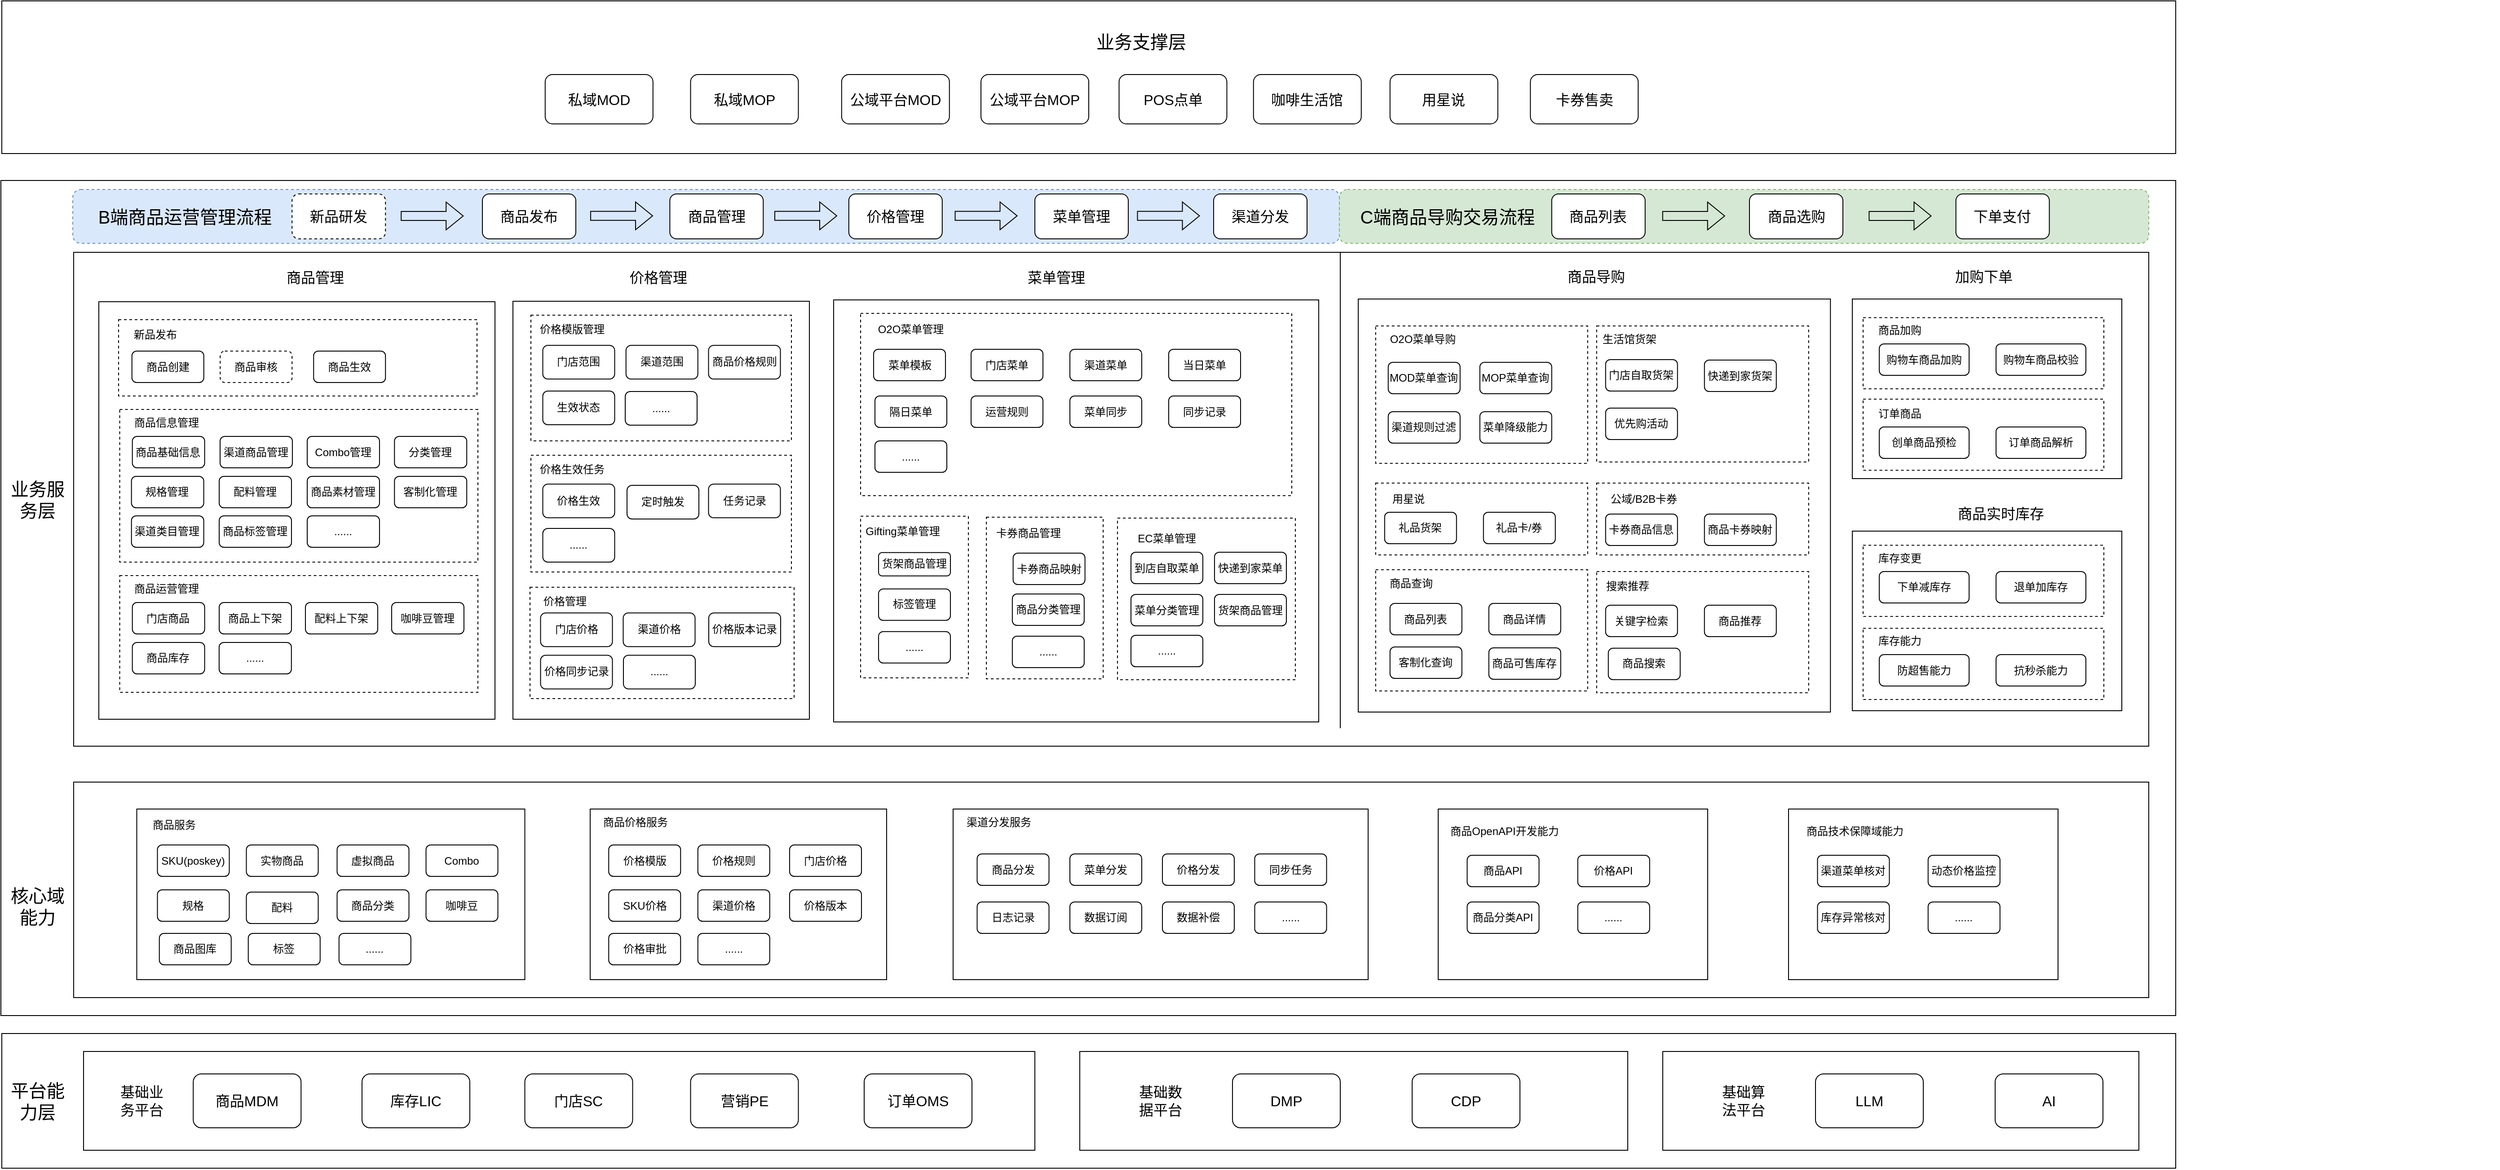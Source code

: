 <mxfile version="24.8.4">
  <diagram name="第 1 页" id="JwEo4ZOWfjB8EyRa8ezt">
    <mxGraphModel dx="1434" dy="1882" grid="1" gridSize="10" guides="1" tooltips="1" connect="1" arrows="1" fold="1" page="1" pageScale="1" pageWidth="827" pageHeight="1169" math="0" shadow="0">
      <root>
        <mxCell id="0" />
        <mxCell id="1" parent="0" />
        <mxCell id="l0JusLFjUwzGI8Q3Fxrc-1" value="" style="rounded=0;whiteSpace=wrap;html=1;direction=west;" parent="1" vertex="1">
          <mxGeometry x="31" y="-20" width="2420" height="170" as="geometry" />
        </mxCell>
        <mxCell id="l0JusLFjUwzGI8Q3Fxrc-2" value="私域MOD" style="rounded=1;whiteSpace=wrap;html=1;fontSize=16;" parent="1" vertex="1">
          <mxGeometry x="635.9" y="62" width="120" height="55" as="geometry" />
        </mxCell>
        <mxCell id="l0JusLFjUwzGI8Q3Fxrc-3" value="私域MOP" style="rounded=1;whiteSpace=wrap;html=1;fontSize=16;" parent="1" vertex="1">
          <mxGeometry x="797.75" y="62" width="120" height="55" as="geometry" />
        </mxCell>
        <mxCell id="l0JusLFjUwzGI8Q3Fxrc-4" value="公域平台MOD" style="rounded=1;whiteSpace=wrap;html=1;fontSize=16;" parent="1" vertex="1">
          <mxGeometry x="965.9" y="62" width="120" height="55" as="geometry" />
        </mxCell>
        <mxCell id="l0JusLFjUwzGI8Q3Fxrc-5" value="公域平台MOP" style="rounded=1;whiteSpace=wrap;html=1;fontSize=16;" parent="1" vertex="1">
          <mxGeometry x="1121" y="62" width="120" height="55" as="geometry" />
        </mxCell>
        <mxCell id="l0JusLFjUwzGI8Q3Fxrc-6" value="POS点单" style="rounded=1;whiteSpace=wrap;html=1;fontSize=16;" parent="1" vertex="1">
          <mxGeometry x="1274.75" y="62" width="120" height="55" as="geometry" />
        </mxCell>
        <mxCell id="l0JusLFjUwzGI8Q3Fxrc-7" value="咖啡生活馆" style="rounded=1;whiteSpace=wrap;html=1;fontSize=16;" parent="1" vertex="1">
          <mxGeometry x="1424.38" y="62" width="120" height="55" as="geometry" />
        </mxCell>
        <mxCell id="l0JusLFjUwzGI8Q3Fxrc-8" value="卡券售卖" style="rounded=1;whiteSpace=wrap;html=1;fontSize=16;" parent="1" vertex="1">
          <mxGeometry x="1732.63" y="62" width="120" height="55" as="geometry" />
        </mxCell>
        <mxCell id="l0JusLFjUwzGI8Q3Fxrc-9" value="用星说" style="rounded=1;whiteSpace=wrap;html=1;fontSize=16;" parent="1" vertex="1">
          <mxGeometry x="1576.38" y="62" width="120" height="55" as="geometry" />
        </mxCell>
        <mxCell id="l0JusLFjUwzGI8Q3Fxrc-10" value="业务支撑层" style="text;html=1;align=center;verticalAlign=middle;whiteSpace=wrap;rounded=0;fontSize=20;" parent="1" vertex="1">
          <mxGeometry x="1241" y="10" width="117.25" height="30" as="geometry" />
        </mxCell>
        <mxCell id="l0JusLFjUwzGI8Q3Fxrc-12" value="" style="rounded=0;whiteSpace=wrap;html=1;" parent="1" vertex="1">
          <mxGeometry x="30" y="180" width="2421" height="930" as="geometry" />
        </mxCell>
        <mxCell id="l0JusLFjUwzGI8Q3Fxrc-15" value="业务服务层" style="text;html=1;align=center;verticalAlign=middle;whiteSpace=wrap;rounded=0;fontSize=20;" parent="1" vertex="1">
          <mxGeometry x="31" y="519.5" width="80" height="30" as="geometry" />
        </mxCell>
        <mxCell id="l0JusLFjUwzGI8Q3Fxrc-16" value="" style="rounded=0;whiteSpace=wrap;html=1;" parent="1" vertex="1">
          <mxGeometry x="111" y="260" width="2310" height="550" as="geometry" />
        </mxCell>
        <mxCell id="l0JusLFjUwzGI8Q3Fxrc-17" value="" style="rounded=0;whiteSpace=wrap;html=1;" parent="1" vertex="1">
          <mxGeometry x="111" y="850" width="2310" height="240" as="geometry" />
        </mxCell>
        <mxCell id="l0JusLFjUwzGI8Q3Fxrc-18" value="核心域能力" style="text;html=1;align=center;verticalAlign=middle;whiteSpace=wrap;rounded=0;fontSize=20;" parent="1" vertex="1">
          <mxGeometry x="36" y="972.5" width="70" height="30" as="geometry" />
        </mxCell>
        <mxCell id="l0JusLFjUwzGI8Q3Fxrc-23" value="" style="rounded=0;whiteSpace=wrap;html=1;" parent="1" vertex="1">
          <mxGeometry x="181.25" y="880" width="432" height="190" as="geometry" />
        </mxCell>
        <mxCell id="l0JusLFjUwzGI8Q3Fxrc-24" value="商品服务" style="text;html=1;align=center;verticalAlign=middle;whiteSpace=wrap;rounded=0;" parent="1" vertex="1">
          <mxGeometry x="192.88" y="883" width="60" height="30" as="geometry" />
        </mxCell>
        <mxCell id="lA0qyLo4BKjcHxZ-h1YO-49" value="SKU(poskey)" style="rounded=1;whiteSpace=wrap;html=1;" parent="1" vertex="1">
          <mxGeometry x="204.25" y="920" width="80" height="35" as="geometry" />
        </mxCell>
        <mxCell id="lA0qyLo4BKjcHxZ-h1YO-50" value="商品分类" style="rounded=1;whiteSpace=wrap;html=1;" parent="1" vertex="1">
          <mxGeometry x="404.25" y="970" width="80" height="35" as="geometry" />
        </mxCell>
        <mxCell id="lA0qyLo4BKjcHxZ-h1YO-51" value="实物商品" style="rounded=1;whiteSpace=wrap;html=1;" parent="1" vertex="1">
          <mxGeometry x="303.25" y="920" width="80" height="35" as="geometry" />
        </mxCell>
        <mxCell id="lA0qyLo4BKjcHxZ-h1YO-52" value="配料" style="rounded=1;whiteSpace=wrap;html=1;" parent="1" vertex="1">
          <mxGeometry x="303.25" y="972.5" width="80" height="35" as="geometry" />
        </mxCell>
        <mxCell id="lA0qyLo4BKjcHxZ-h1YO-61" value="咖啡豆" style="rounded=1;whiteSpace=wrap;html=1;" parent="1" vertex="1">
          <mxGeometry x="503.25" y="970" width="80" height="35" as="geometry" />
        </mxCell>
        <mxCell id="lA0qyLo4BKjcHxZ-h1YO-63" value="虚拟商品" style="rounded=1;whiteSpace=wrap;html=1;" parent="1" vertex="1">
          <mxGeometry x="404.25" y="920" width="80" height="35" as="geometry" />
        </mxCell>
        <mxCell id="lA0qyLo4BKjcHxZ-h1YO-64" value="Combo" style="rounded=1;whiteSpace=wrap;html=1;" parent="1" vertex="1">
          <mxGeometry x="503.25" y="920" width="80" height="35" as="geometry" />
        </mxCell>
        <mxCell id="l0JusLFjUwzGI8Q3Fxrc-28" value="" style="rounded=0;whiteSpace=wrap;html=1;" parent="1" vertex="1">
          <mxGeometry x="685.99" y="880" width="330" height="190" as="geometry" />
        </mxCell>
        <mxCell id="l0JusLFjUwzGI8Q3Fxrc-29" value="商品价格服务" style="text;html=1;align=center;verticalAlign=middle;whiteSpace=wrap;rounded=0;" parent="1" vertex="1">
          <mxGeometry x="698" y="880" width="76.66" height="30" as="geometry" />
        </mxCell>
        <mxCell id="l0JusLFjUwzGI8Q3Fxrc-30" value="规格" style="rounded=1;whiteSpace=wrap;html=1;" parent="1" vertex="1">
          <mxGeometry x="204.25" y="970" width="80" height="35" as="geometry" />
        </mxCell>
        <mxCell id="l0JusLFjUwzGI8Q3Fxrc-33" value="价格模版" style="rounded=1;whiteSpace=wrap;html=1;" parent="1" vertex="1">
          <mxGeometry x="706.63" y="920" width="80" height="35" as="geometry" />
        </mxCell>
        <mxCell id="l0JusLFjUwzGI8Q3Fxrc-34" value="价格规则" style="rounded=1;whiteSpace=wrap;html=1;" parent="1" vertex="1">
          <mxGeometry x="805.87" y="920" width="80" height="35" as="geometry" />
        </mxCell>
        <mxCell id="l0JusLFjUwzGI8Q3Fxrc-35" value="门店价格" style="rounded=1;whiteSpace=wrap;html=1;" parent="1" vertex="1">
          <mxGeometry x="907.99" y="920" width="80" height="35" as="geometry" />
        </mxCell>
        <mxCell id="l0JusLFjUwzGI8Q3Fxrc-67" style="rounded=0;orthogonalLoop=1;jettySize=auto;html=1;startArrow=none;startFill=0;endArrow=none;endFill=0;entryX=0.49;entryY=1;entryDx=0;entryDy=0;exitX=0.49;exitY=0;exitDx=0;exitDy=0;exitPerimeter=0;entryPerimeter=0;" parent="1" edge="1">
          <mxGeometry relative="1" as="geometry">
            <mxPoint x="1521.0" y="260" as="sourcePoint" />
            <mxPoint x="1521.0" y="790" as="targetPoint" />
          </mxGeometry>
        </mxCell>
        <mxCell id="l0JusLFjUwzGI8Q3Fxrc-99" value="商品导购" style="text;html=1;align=center;verticalAlign=middle;whiteSpace=wrap;rounded=0;fontSize=16;" parent="1" vertex="1">
          <mxGeometry x="1750.5" y="272" width="110" height="30" as="geometry" />
        </mxCell>
        <mxCell id="l0JusLFjUwzGI8Q3Fxrc-126" value="" style="rounded=0;whiteSpace=wrap;html=1;" parent="1" vertex="1">
          <mxGeometry x="1090" y="880" width="462" height="190" as="geometry" />
        </mxCell>
        <mxCell id="l0JusLFjUwzGI8Q3Fxrc-127" value="渠道分发服务" style="text;html=1;align=center;verticalAlign=middle;whiteSpace=wrap;rounded=0;" parent="1" vertex="1">
          <mxGeometry x="1099.5" y="880" width="81.5" height="30" as="geometry" />
        </mxCell>
        <mxCell id="l0JusLFjUwzGI8Q3Fxrc-128" value="同步任务" style="rounded=1;whiteSpace=wrap;html=1;" parent="1" vertex="1">
          <mxGeometry x="1425.75" y="930" width="80" height="35" as="geometry" />
        </mxCell>
        <mxCell id="l0JusLFjUwzGI8Q3Fxrc-129" value="日志记录" style="rounded=1;whiteSpace=wrap;html=1;" parent="1" vertex="1">
          <mxGeometry x="1116.75" y="983.5" width="80" height="35" as="geometry" />
        </mxCell>
        <mxCell id="l0JusLFjUwzGI8Q3Fxrc-130" value="数据订阅" style="rounded=1;whiteSpace=wrap;html=1;" parent="1" vertex="1">
          <mxGeometry x="1220" y="983.5" width="80" height="35" as="geometry" />
        </mxCell>
        <mxCell id="l0JusLFjUwzGI8Q3Fxrc-131" value="数据补偿" style="rounded=1;whiteSpace=wrap;html=1;" parent="1" vertex="1">
          <mxGeometry x="1323" y="983.5" width="80" height="35" as="geometry" />
        </mxCell>
        <mxCell id="l0JusLFjUwzGI8Q3Fxrc-138" value="......" style="rounded=1;whiteSpace=wrap;html=1;" parent="1" vertex="1">
          <mxGeometry x="1425.75" y="983.5" width="80" height="35" as="geometry" />
        </mxCell>
        <mxCell id="l0JusLFjUwzGI8Q3Fxrc-139" value="SKU价格" style="rounded=1;whiteSpace=wrap;html=1;" parent="1" vertex="1">
          <mxGeometry x="706.63" y="970" width="80" height="35" as="geometry" />
        </mxCell>
        <mxCell id="l0JusLFjUwzGI8Q3Fxrc-143" value="" style="rounded=0;whiteSpace=wrap;html=1;" parent="1" vertex="1">
          <mxGeometry x="31" y="1130" width="2420" height="150" as="geometry" />
        </mxCell>
        <mxCell id="pvQKCGcLA8fGIk94UltW-13" value="平台能力层" style="text;html=1;align=center;verticalAlign=middle;whiteSpace=wrap;rounded=0;fontSize=20;" parent="1" vertex="1">
          <mxGeometry x="31" y="1190" width="80" height="30" as="geometry" />
        </mxCell>
        <mxCell id="4RWsOriVvPdj0GlWGHnn-2" value="" style="rounded=0;whiteSpace=wrap;html=1;" parent="1" vertex="1">
          <mxGeometry x="122" y="1150" width="1059" height="110" as="geometry" />
        </mxCell>
        <mxCell id="4RWsOriVvPdj0GlWGHnn-3" value="&lt;span style=&quot;font-size: 16px;&quot;&gt;商品MDM&lt;/span&gt;" style="rounded=1;whiteSpace=wrap;html=1;" parent="1" vertex="1">
          <mxGeometry x="244.13" y="1175" width="120" height="60" as="geometry" />
        </mxCell>
        <mxCell id="4RWsOriVvPdj0GlWGHnn-4" value="&lt;span style=&quot;font-size: 16px;&quot;&gt;库存LIC&lt;/span&gt;" style="rounded=1;whiteSpace=wrap;html=1;" parent="1" vertex="1">
          <mxGeometry x="431.99" y="1175" width="120" height="60" as="geometry" />
        </mxCell>
        <mxCell id="4RWsOriVvPdj0GlWGHnn-5" value="&lt;span style=&quot;font-size: 16px;&quot;&gt;门店SC&lt;/span&gt;" style="rounded=1;whiteSpace=wrap;html=1;" parent="1" vertex="1">
          <mxGeometry x="613.25" y="1175" width="120" height="60" as="geometry" />
        </mxCell>
        <mxCell id="4RWsOriVvPdj0GlWGHnn-6" value="基础业务平台" style="text;html=1;align=center;verticalAlign=middle;whiteSpace=wrap;rounded=0;fontSize=16;" parent="1" vertex="1">
          <mxGeometry x="156.63" y="1190" width="60" height="30" as="geometry" />
        </mxCell>
        <mxCell id="4RWsOriVvPdj0GlWGHnn-7" value="&lt;span style=&quot;font-size: 16px;&quot;&gt;营销PE&lt;/span&gt;" style="rounded=1;whiteSpace=wrap;html=1;" parent="1" vertex="1">
          <mxGeometry x="797.75" y="1175" width="120" height="60" as="geometry" />
        </mxCell>
        <mxCell id="4RWsOriVvPdj0GlWGHnn-8" value="&lt;span style=&quot;font-size: 16px;&quot;&gt;订单OMS&lt;/span&gt;" style="rounded=1;whiteSpace=wrap;html=1;" parent="1" vertex="1">
          <mxGeometry x="991" y="1175" width="120" height="60" as="geometry" />
        </mxCell>
        <mxCell id="4RWsOriVvPdj0GlWGHnn-9" value="" style="rounded=0;whiteSpace=wrap;html=1;" parent="1" vertex="1">
          <mxGeometry x="1231" y="1150" width="610" height="110" as="geometry" />
        </mxCell>
        <mxCell id="tdg6JYN3YG7xBNc5__Ap-3" value="" style="rounded=0;whiteSpace=wrap;html=1;" parent="1" vertex="1">
          <mxGeometry x="1541" y="312" width="525.63" height="460" as="geometry" />
        </mxCell>
        <mxCell id="4RWsOriVvPdj0GlWGHnn-10" value="基础数据平台" style="text;html=1;align=center;verticalAlign=middle;whiteSpace=wrap;rounded=0;fontSize=16;" parent="1" vertex="1">
          <mxGeometry x="1291" y="1190" width="60" height="30" as="geometry" />
        </mxCell>
        <mxCell id="4RWsOriVvPdj0GlWGHnn-11" value="&lt;span style=&quot;font-size: 16px;&quot;&gt;DMP&lt;/span&gt;" style="rounded=1;whiteSpace=wrap;html=1;" parent="1" vertex="1">
          <mxGeometry x="1401" y="1175" width="120" height="60" as="geometry" />
        </mxCell>
        <mxCell id="4RWsOriVvPdj0GlWGHnn-12" value="&lt;span style=&quot;font-size: 16px;&quot;&gt;CDP&lt;/span&gt;" style="rounded=1;whiteSpace=wrap;html=1;" parent="1" vertex="1">
          <mxGeometry x="1601" y="1175" width="120" height="60" as="geometry" />
        </mxCell>
        <mxCell id="tdg6JYN3YG7xBNc5__Ap-1" value="" style="rounded=0;whiteSpace=wrap;html=1;" parent="1" vertex="1">
          <mxGeometry x="2091" y="312" width="300" height="200" as="geometry" />
        </mxCell>
        <mxCell id="l0JusLFjUwzGI8Q3Fxrc-68" value="" style="rounded=0;whiteSpace=wrap;html=1;dashed=1;" parent="1" vertex="1">
          <mxGeometry x="1560.38" y="342" width="236" height="153" as="geometry" />
        </mxCell>
        <mxCell id="l0JusLFjUwzGI8Q3Fxrc-69" value="O2O菜单导购" style="text;html=1;align=center;verticalAlign=middle;whiteSpace=wrap;rounded=0;" parent="1" vertex="1">
          <mxGeometry x="1560.38" y="342" width="106" height="30" as="geometry" />
        </mxCell>
        <mxCell id="l0JusLFjUwzGI8Q3Fxrc-70" value="MOD菜单查询" style="rounded=1;whiteSpace=wrap;html=1;" parent="1" vertex="1">
          <mxGeometry x="1574.38" y="382.5" width="80" height="35" as="geometry" />
        </mxCell>
        <mxCell id="l0JusLFjUwzGI8Q3Fxrc-71" value="MOP菜单查询" style="rounded=1;whiteSpace=wrap;html=1;" parent="1" vertex="1">
          <mxGeometry x="1676.38" y="382.5" width="80" height="35" as="geometry" />
        </mxCell>
        <mxCell id="l0JusLFjUwzGI8Q3Fxrc-78" value="渠道规则过滤" style="rounded=1;whiteSpace=wrap;html=1;" parent="1" vertex="1">
          <mxGeometry x="1574.38" y="437.5" width="80" height="35" as="geometry" />
        </mxCell>
        <mxCell id="l0JusLFjUwzGI8Q3Fxrc-79" value="菜单降级能力" style="rounded=1;whiteSpace=wrap;html=1;" parent="1" vertex="1">
          <mxGeometry x="1676.38" y="437.5" width="80" height="35" as="geometry" />
        </mxCell>
        <mxCell id="l0JusLFjUwzGI8Q3Fxrc-80" value="" style="rounded=0;whiteSpace=wrap;html=1;dashed=1;" parent="1" vertex="1">
          <mxGeometry x="1806.38" y="342" width="236" height="151.5" as="geometry" />
        </mxCell>
        <mxCell id="l0JusLFjUwzGI8Q3Fxrc-81" value="生活馆货架" style="text;html=1;align=center;verticalAlign=middle;whiteSpace=wrap;rounded=0;" parent="1" vertex="1">
          <mxGeometry x="1790.38" y="342" width="106" height="30" as="geometry" />
        </mxCell>
        <mxCell id="l0JusLFjUwzGI8Q3Fxrc-82" value="门店自取货架" style="rounded=1;whiteSpace=wrap;html=1;" parent="1" vertex="1">
          <mxGeometry x="1816.38" y="379.5" width="80" height="35" as="geometry" />
        </mxCell>
        <mxCell id="l0JusLFjUwzGI8Q3Fxrc-83" value="快递到家货架" style="rounded=1;whiteSpace=wrap;html=1;" parent="1" vertex="1">
          <mxGeometry x="1926.38" y="380" width="80" height="35" as="geometry" />
        </mxCell>
        <mxCell id="l0JusLFjUwzGI8Q3Fxrc-84" value="优先购活动" style="rounded=1;whiteSpace=wrap;html=1;" parent="1" vertex="1">
          <mxGeometry x="1816.38" y="433.5" width="80" height="35" as="geometry" />
        </mxCell>
        <mxCell id="l0JusLFjUwzGI8Q3Fxrc-85" value="" style="rounded=0;whiteSpace=wrap;html=1;dashed=1;" parent="1" vertex="1">
          <mxGeometry x="1560.38" y="613.5" width="236" height="135" as="geometry" />
        </mxCell>
        <mxCell id="l0JusLFjUwzGI8Q3Fxrc-87" value="商品列表" style="rounded=1;whiteSpace=wrap;html=1;" parent="1" vertex="1">
          <mxGeometry x="1576.38" y="651" width="80" height="35" as="geometry" />
        </mxCell>
        <mxCell id="l0JusLFjUwzGI8Q3Fxrc-88" value="商品详情" style="rounded=1;whiteSpace=wrap;html=1;" parent="1" vertex="1">
          <mxGeometry x="1686.38" y="651" width="80" height="35" as="geometry" />
        </mxCell>
        <mxCell id="l0JusLFjUwzGI8Q3Fxrc-89" value="客制化查询" style="rounded=1;whiteSpace=wrap;html=1;" parent="1" vertex="1">
          <mxGeometry x="1576.38" y="699.5" width="80" height="35" as="geometry" />
        </mxCell>
        <mxCell id="l0JusLFjUwzGI8Q3Fxrc-90" value="商品可售库存" style="rounded=1;whiteSpace=wrap;html=1;" parent="1" vertex="1">
          <mxGeometry x="1686.38" y="700.5" width="80" height="35" as="geometry" />
        </mxCell>
        <mxCell id="l0JusLFjUwzGI8Q3Fxrc-92" value="" style="rounded=0;whiteSpace=wrap;html=1;dashed=1;" parent="1" vertex="1">
          <mxGeometry x="1806.38" y="615.5" width="236" height="135" as="geometry" />
        </mxCell>
        <mxCell id="l0JusLFjUwzGI8Q3Fxrc-93" value="搜索推荐" style="text;html=1;align=center;verticalAlign=middle;whiteSpace=wrap;rounded=0;" parent="1" vertex="1">
          <mxGeometry x="1788.38" y="617.25" width="106" height="30" as="geometry" />
        </mxCell>
        <mxCell id="l0JusLFjUwzGI8Q3Fxrc-91" value="关键字检索" style="rounded=1;whiteSpace=wrap;html=1;" parent="1" vertex="1">
          <mxGeometry x="1816.38" y="653" width="80" height="35" as="geometry" />
        </mxCell>
        <mxCell id="l0JusLFjUwzGI8Q3Fxrc-94" value="商品推荐" style="rounded=1;whiteSpace=wrap;html=1;" parent="1" vertex="1">
          <mxGeometry x="1926.38" y="653" width="80" height="35" as="geometry" />
        </mxCell>
        <mxCell id="l0JusLFjUwzGI8Q3Fxrc-95" value="" style="rounded=0;whiteSpace=wrap;html=1;dashed=1;" parent="1" vertex="1">
          <mxGeometry x="1560.38" y="517" width="236" height="80" as="geometry" />
        </mxCell>
        <mxCell id="l0JusLFjUwzGI8Q3Fxrc-96" value="用星说" style="text;html=1;align=center;verticalAlign=middle;whiteSpace=wrap;rounded=0;" parent="1" vertex="1">
          <mxGeometry x="1544.38" y="519.5" width="106" height="30" as="geometry" />
        </mxCell>
        <mxCell id="l0JusLFjUwzGI8Q3Fxrc-97" value="礼品货架" style="rounded=1;whiteSpace=wrap;html=1;" parent="1" vertex="1">
          <mxGeometry x="1570.38" y="549.5" width="80" height="35" as="geometry" />
        </mxCell>
        <mxCell id="l0JusLFjUwzGI8Q3Fxrc-98" value="礼品卡/券" style="rounded=1;whiteSpace=wrap;html=1;" parent="1" vertex="1">
          <mxGeometry x="1680.38" y="549.5" width="80" height="35" as="geometry" />
        </mxCell>
        <mxCell id="zTJ-ibRRX8hSOmWthj6w-14" value="商品查询" style="text;html=1;align=center;verticalAlign=middle;whiteSpace=wrap;rounded=0;" parent="1" vertex="1">
          <mxGeometry x="1552.63" y="613.5" width="93.75" height="30" as="geometry" />
        </mxCell>
        <mxCell id="zTJ-ibRRX8hSOmWthj6w-15" value="" style="rounded=0;whiteSpace=wrap;html=1;dashed=1;" parent="1" vertex="1">
          <mxGeometry x="1806.38" y="517" width="236" height="80" as="geometry" />
        </mxCell>
        <mxCell id="zTJ-ibRRX8hSOmWthj6w-16" value="公域/B2B卡券" style="text;html=1;align=center;verticalAlign=middle;whiteSpace=wrap;rounded=0;" parent="1" vertex="1">
          <mxGeometry x="1806.38" y="519.5" width="106" height="30" as="geometry" />
        </mxCell>
        <mxCell id="zTJ-ibRRX8hSOmWthj6w-17" value="卡券商品信息" style="rounded=1;whiteSpace=wrap;html=1;" parent="1" vertex="1">
          <mxGeometry x="1816.38" y="551.5" width="80" height="35" as="geometry" />
        </mxCell>
        <mxCell id="zTJ-ibRRX8hSOmWthj6w-18" value="商品卡券映射" style="rounded=1;whiteSpace=wrap;html=1;" parent="1" vertex="1">
          <mxGeometry x="1926.38" y="551.5" width="80" height="35" as="geometry" />
        </mxCell>
        <mxCell id="tdg6JYN3YG7xBNc5__Ap-4" value="加购下单" style="text;html=1;align=center;verticalAlign=middle;whiteSpace=wrap;rounded=0;fontSize=16;" parent="1" vertex="1">
          <mxGeometry x="2169.5" y="272" width="135" height="30" as="geometry" />
        </mxCell>
        <mxCell id="tdg6JYN3YG7xBNc5__Ap-9" value="" style="rounded=0;whiteSpace=wrap;html=1;dashed=1;" parent="1" vertex="1">
          <mxGeometry x="2103" y="332.75" width="268" height="79.25" as="geometry" />
        </mxCell>
        <mxCell id="tdg6JYN3YG7xBNc5__Ap-5" value="购物车商品加购" style="rounded=1;whiteSpace=wrap;html=1;" parent="1" vertex="1">
          <mxGeometry x="2121" y="362" width="100" height="35" as="geometry" />
        </mxCell>
        <mxCell id="tdg6JYN3YG7xBNc5__Ap-6" value="购物车商品校验" style="rounded=1;whiteSpace=wrap;html=1;" parent="1" vertex="1">
          <mxGeometry x="2251" y="362" width="100" height="35" as="geometry" />
        </mxCell>
        <mxCell id="tdg6JYN3YG7xBNc5__Ap-10" value="商品加购" style="text;html=1;align=center;verticalAlign=middle;whiteSpace=wrap;rounded=0;" parent="1" vertex="1">
          <mxGeometry x="2091" y="332" width="106" height="30" as="geometry" />
        </mxCell>
        <mxCell id="tdg6JYN3YG7xBNc5__Ap-11" value="" style="rounded=0;whiteSpace=wrap;html=1;dashed=1;" parent="1" vertex="1">
          <mxGeometry x="2103" y="423.5" width="268" height="79.25" as="geometry" />
        </mxCell>
        <mxCell id="tdg6JYN3YG7xBNc5__Ap-7" value="创单商品预检" style="rounded=1;whiteSpace=wrap;html=1;" parent="1" vertex="1">
          <mxGeometry x="2121" y="454.5" width="100" height="35" as="geometry" />
        </mxCell>
        <mxCell id="tdg6JYN3YG7xBNc5__Ap-8" value="订单商品解析" style="rounded=1;whiteSpace=wrap;html=1;" parent="1" vertex="1">
          <mxGeometry x="2251" y="454.5" width="100" height="35" as="geometry" />
        </mxCell>
        <mxCell id="tdg6JYN3YG7xBNc5__Ap-12" value="订单商品" style="text;html=1;align=center;verticalAlign=middle;whiteSpace=wrap;rounded=0;" parent="1" vertex="1">
          <mxGeometry x="2106" y="424.5" width="76" height="30" as="geometry" />
        </mxCell>
        <mxCell id="tdg6JYN3YG7xBNc5__Ap-13" value="" style="rounded=0;whiteSpace=wrap;html=1;" parent="1" vertex="1">
          <mxGeometry x="2091" y="570.5" width="300" height="200" as="geometry" />
        </mxCell>
        <mxCell id="tdg6JYN3YG7xBNc5__Ap-14" value="商品实时库存" style="text;html=1;align=center;verticalAlign=middle;whiteSpace=wrap;rounded=0;fontSize=16;" parent="1" vertex="1">
          <mxGeometry x="2188.5" y="536" width="135" height="30" as="geometry" />
        </mxCell>
        <mxCell id="tdg6JYN3YG7xBNc5__Ap-18" value="" style="rounded=0;whiteSpace=wrap;html=1;dashed=1;" parent="1" vertex="1">
          <mxGeometry x="2103" y="586.25" width="268" height="79.25" as="geometry" />
        </mxCell>
        <mxCell id="tdg6JYN3YG7xBNc5__Ap-19" value="下单减库存" style="rounded=1;whiteSpace=wrap;html=1;" parent="1" vertex="1">
          <mxGeometry x="2121" y="615.5" width="100" height="35" as="geometry" />
        </mxCell>
        <mxCell id="tdg6JYN3YG7xBNc5__Ap-20" value="退单加库存" style="rounded=1;whiteSpace=wrap;html=1;" parent="1" vertex="1">
          <mxGeometry x="2251" y="615.5" width="100" height="35" as="geometry" />
        </mxCell>
        <mxCell id="tdg6JYN3YG7xBNc5__Ap-21" value="库存变更" style="text;html=1;align=center;verticalAlign=middle;whiteSpace=wrap;rounded=0;" parent="1" vertex="1">
          <mxGeometry x="2091" y="585.5" width="106" height="30" as="geometry" />
        </mxCell>
        <mxCell id="tdg6JYN3YG7xBNc5__Ap-22" value="" style="rounded=0;whiteSpace=wrap;html=1;dashed=1;" parent="1" vertex="1">
          <mxGeometry x="2103" y="678.75" width="268" height="79.25" as="geometry" />
        </mxCell>
        <mxCell id="tdg6JYN3YG7xBNc5__Ap-23" value="防超售能力" style="rounded=1;whiteSpace=wrap;html=1;" parent="1" vertex="1">
          <mxGeometry x="2121" y="708" width="100" height="35" as="geometry" />
        </mxCell>
        <mxCell id="tdg6JYN3YG7xBNc5__Ap-24" value="抗秒杀能力" style="rounded=1;whiteSpace=wrap;html=1;" parent="1" vertex="1">
          <mxGeometry x="2251" y="708" width="100" height="35" as="geometry" />
        </mxCell>
        <mxCell id="tdg6JYN3YG7xBNc5__Ap-25" value="库存能力" style="text;html=1;align=center;verticalAlign=middle;whiteSpace=wrap;rounded=0;" parent="1" vertex="1">
          <mxGeometry x="2091" y="678" width="106" height="30" as="geometry" />
        </mxCell>
        <mxCell id="tdg6JYN3YG7xBNc5__Ap-28" value="" style="rounded=0;whiteSpace=wrap;html=1;strokeColor=default;gradientColor=none;" parent="1" vertex="1">
          <mxGeometry x="139" y="315" width="441" height="465" as="geometry" />
        </mxCell>
        <mxCell id="tdg6JYN3YG7xBNc5__Ap-57" value="" style="rounded=0;whiteSpace=wrap;html=1;dashed=1;" parent="1" vertex="1">
          <mxGeometry x="161" y="335" width="399" height="85" as="geometry" />
        </mxCell>
        <mxCell id="tdg6JYN3YG7xBNc5__Ap-58" value="新品发布" style="text;html=1;align=center;verticalAlign=middle;whiteSpace=wrap;rounded=0;" parent="1" vertex="1">
          <mxGeometry x="149" y="337" width="106" height="30" as="geometry" />
        </mxCell>
        <mxCell id="tdg6JYN3YG7xBNc5__Ap-59" value="商品创建" style="rounded=1;whiteSpace=wrap;html=1;" parent="1" vertex="1">
          <mxGeometry x="175.88" y="370" width="80" height="35" as="geometry" />
        </mxCell>
        <mxCell id="tdg6JYN3YG7xBNc5__Ap-60" value="商品审核" style="rounded=1;whiteSpace=wrap;html=1;dashed=1;" parent="1" vertex="1">
          <mxGeometry x="274.12" y="370" width="80" height="35" as="geometry" />
        </mxCell>
        <mxCell id="tdg6JYN3YG7xBNc5__Ap-61" value="商品生效" style="rounded=1;whiteSpace=wrap;html=1;" parent="1" vertex="1">
          <mxGeometry x="378.12" y="370" width="80" height="35" as="geometry" />
        </mxCell>
        <mxCell id="l0JusLFjUwzGI8Q3Fxrc-132" value="" style="rounded=0;whiteSpace=wrap;html=1;" parent="1" vertex="1">
          <mxGeometry x="1630" y="880" width="300" height="190" as="geometry" />
        </mxCell>
        <mxCell id="l0JusLFjUwzGI8Q3Fxrc-133" value="商品OpenAPI开发能力" style="text;html=1;align=center;verticalAlign=middle;whiteSpace=wrap;rounded=0;" parent="1" vertex="1">
          <mxGeometry x="1640" y="890" width="127.75" height="30" as="geometry" />
        </mxCell>
        <mxCell id="l0JusLFjUwzGI8Q3Fxrc-134" value="商品API" style="rounded=1;whiteSpace=wrap;html=1;" parent="1" vertex="1">
          <mxGeometry x="1662.25" y="931.5" width="80" height="35" as="geometry" />
        </mxCell>
        <mxCell id="l0JusLFjUwzGI8Q3Fxrc-135" value="价格API" style="rounded=1;whiteSpace=wrap;html=1;" parent="1" vertex="1">
          <mxGeometry x="1785.38" y="931.5" width="80" height="35" as="geometry" />
        </mxCell>
        <mxCell id="l0JusLFjUwzGI8Q3Fxrc-136" value="商品分类API" style="rounded=1;whiteSpace=wrap;html=1;" parent="1" vertex="1">
          <mxGeometry x="1662.25" y="983.5" width="80" height="35" as="geometry" />
        </mxCell>
        <mxCell id="l0JusLFjUwzGI8Q3Fxrc-137" value="......" style="rounded=1;whiteSpace=wrap;html=1;" parent="1" vertex="1">
          <mxGeometry x="1785.38" y="983.5" width="80" height="35" as="geometry" />
        </mxCell>
        <mxCell id="TdNIJLCrhDKzRYDCFXjz-4" value="商品图库" style="rounded=1;whiteSpace=wrap;html=1;" parent="1" vertex="1">
          <mxGeometry x="206.38" y="1018.5" width="80" height="35" as="geometry" />
        </mxCell>
        <mxCell id="TdNIJLCrhDKzRYDCFXjz-5" value="标签" style="rounded=1;whiteSpace=wrap;html=1;" parent="1" vertex="1">
          <mxGeometry x="305.38" y="1018.5" width="80" height="35" as="geometry" />
        </mxCell>
        <mxCell id="TdNIJLCrhDKzRYDCFXjz-6" value="......" style="rounded=1;whiteSpace=wrap;html=1;" parent="1" vertex="1">
          <mxGeometry x="406.38" y="1018.5" width="80" height="35" as="geometry" />
        </mxCell>
        <mxCell id="TdNIJLCrhDKzRYDCFXjz-7" value="......" style="rounded=1;whiteSpace=wrap;html=1;" parent="1" vertex="1">
          <mxGeometry x="805.87" y="1018.5" width="80" height="35" as="geometry" />
        </mxCell>
        <mxCell id="TdNIJLCrhDKzRYDCFXjz-48" value="" style="rounded=0;whiteSpace=wrap;html=1;" parent="1" vertex="1">
          <mxGeometry x="1880" y="1150" width="530" height="110" as="geometry" />
        </mxCell>
        <mxCell id="TdNIJLCrhDKzRYDCFXjz-49" value="基础算法平台" style="text;html=1;align=center;verticalAlign=middle;whiteSpace=wrap;rounded=0;fontSize=16;" parent="1" vertex="1">
          <mxGeometry x="1940" y="1190" width="60" height="30" as="geometry" />
        </mxCell>
        <mxCell id="TdNIJLCrhDKzRYDCFXjz-50" value="&lt;span style=&quot;font-size: 16px;&quot;&gt;LLM&lt;/span&gt;" style="rounded=1;whiteSpace=wrap;html=1;" parent="1" vertex="1">
          <mxGeometry x="2050" y="1175" width="120" height="60" as="geometry" />
        </mxCell>
        <mxCell id="TdNIJLCrhDKzRYDCFXjz-51" value="&lt;span style=&quot;font-size: 16px;&quot;&gt;AI&lt;/span&gt;" style="rounded=1;whiteSpace=wrap;html=1;" parent="1" vertex="1">
          <mxGeometry x="2250" y="1175" width="120" height="60" as="geometry" />
        </mxCell>
        <mxCell id="TdNIJLCrhDKzRYDCFXjz-52" value="" style="rounded=0;whiteSpace=wrap;html=1;" parent="1" vertex="1">
          <mxGeometry x="2020" y="880" width="300" height="190" as="geometry" />
        </mxCell>
        <mxCell id="TdNIJLCrhDKzRYDCFXjz-53" value="商品技术保障域能力" style="text;html=1;align=center;verticalAlign=middle;whiteSpace=wrap;rounded=0;" parent="1" vertex="1">
          <mxGeometry x="2030.0" y="890" width="127.75" height="30" as="geometry" />
        </mxCell>
        <mxCell id="TdNIJLCrhDKzRYDCFXjz-54" value="渠道菜单核对" style="rounded=1;whiteSpace=wrap;html=1;" parent="1" vertex="1">
          <mxGeometry x="2052.25" y="931.5" width="80" height="35" as="geometry" />
        </mxCell>
        <mxCell id="TdNIJLCrhDKzRYDCFXjz-55" value="动态价格监控" style="rounded=1;whiteSpace=wrap;html=1;" parent="1" vertex="1">
          <mxGeometry x="2175.38" y="931.5" width="80" height="35" as="geometry" />
        </mxCell>
        <mxCell id="TdNIJLCrhDKzRYDCFXjz-56" value="库存异常核对" style="rounded=1;whiteSpace=wrap;html=1;" parent="1" vertex="1">
          <mxGeometry x="2052.25" y="983.5" width="80" height="35" as="geometry" />
        </mxCell>
        <mxCell id="TdNIJLCrhDKzRYDCFXjz-57" value="......" style="rounded=1;whiteSpace=wrap;html=1;" parent="1" vertex="1">
          <mxGeometry x="2175.38" y="983.5" width="80" height="35" as="geometry" />
        </mxCell>
        <mxCell id="TdNIJLCrhDKzRYDCFXjz-58" value="商品搜索" style="rounded=1;whiteSpace=wrap;html=1;" parent="1" vertex="1">
          <mxGeometry x="1819.38" y="700.88" width="80" height="35" as="geometry" />
        </mxCell>
        <mxCell id="TdNIJLCrhDKzRYDCFXjz-59" value="" style="rounded=1;whiteSpace=wrap;html=1;dashed=1;fillColor=#dae8fc;strokeColor=#6c8ebf;" parent="1" vertex="1">
          <mxGeometry x="110" y="190" width="1410" height="60" as="geometry" />
        </mxCell>
        <mxCell id="TdNIJLCrhDKzRYDCFXjz-60" value="" style="shape=flexArrow;endArrow=classic;html=1;rounded=0;" parent="1" edge="1">
          <mxGeometry width="50" height="50" relative="1" as="geometry">
            <mxPoint x="475.11" y="219.5" as="sourcePoint" />
            <mxPoint x="545.11" y="219.5" as="targetPoint" />
          </mxGeometry>
        </mxCell>
        <mxCell id="TdNIJLCrhDKzRYDCFXjz-61" value="&lt;span style=&quot;font-size: 16px;&quot;&gt;新品研发&lt;/span&gt;" style="rounded=1;whiteSpace=wrap;html=1;dashed=1;" parent="1" vertex="1">
          <mxGeometry x="354.12" y="195" width="104" height="50" as="geometry" />
        </mxCell>
        <mxCell id="TdNIJLCrhDKzRYDCFXjz-62" value="&lt;span style=&quot;font-size: 16px;&quot;&gt;商品发布&lt;/span&gt;" style="rounded=1;whiteSpace=wrap;html=1;" parent="1" vertex="1">
          <mxGeometry x="566" y="195" width="104" height="50" as="geometry" />
        </mxCell>
        <mxCell id="TdNIJLCrhDKzRYDCFXjz-63" value="" style="shape=flexArrow;endArrow=classic;html=1;rounded=0;" parent="1" edge="1">
          <mxGeometry width="50" height="50" relative="1" as="geometry">
            <mxPoint x="685.99" y="219.38" as="sourcePoint" />
            <mxPoint x="755.99" y="219.38" as="targetPoint" />
          </mxGeometry>
        </mxCell>
        <mxCell id="TdNIJLCrhDKzRYDCFXjz-64" value="&lt;span style=&quot;font-size: 16px;&quot;&gt;商品管理&lt;/span&gt;" style="rounded=1;whiteSpace=wrap;html=1;" parent="1" vertex="1">
          <mxGeometry x="774.66" y="195" width="104" height="50" as="geometry" />
        </mxCell>
        <mxCell id="TdNIJLCrhDKzRYDCFXjz-65" value="" style="shape=flexArrow;endArrow=classic;html=1;rounded=0;" parent="1" edge="1">
          <mxGeometry width="50" height="50" relative="1" as="geometry">
            <mxPoint x="890.99" y="219.38" as="sourcePoint" />
            <mxPoint x="960.99" y="219.38" as="targetPoint" />
          </mxGeometry>
        </mxCell>
        <mxCell id="TdNIJLCrhDKzRYDCFXjz-66" value="&lt;span style=&quot;font-size: 16px;&quot;&gt;价格管理&lt;/span&gt;" style="rounded=1;whiteSpace=wrap;html=1;" parent="1" vertex="1">
          <mxGeometry x="973.9" y="195" width="104" height="50" as="geometry" />
        </mxCell>
        <mxCell id="TdNIJLCrhDKzRYDCFXjz-67" value="" style="shape=flexArrow;endArrow=classic;html=1;rounded=0;" parent="1" edge="1">
          <mxGeometry width="50" height="50" relative="1" as="geometry">
            <mxPoint x="1091.75" y="219.38" as="sourcePoint" />
            <mxPoint x="1161.75" y="219.38" as="targetPoint" />
          </mxGeometry>
        </mxCell>
        <mxCell id="TdNIJLCrhDKzRYDCFXjz-68" value="&lt;span style=&quot;font-size: 16px;&quot;&gt;菜单管理&lt;/span&gt;" style="rounded=1;whiteSpace=wrap;html=1;" parent="1" vertex="1">
          <mxGeometry x="1181" y="195" width="104" height="50" as="geometry" />
        </mxCell>
        <mxCell id="TdNIJLCrhDKzRYDCFXjz-69" value="B端商品运营管理流程" style="text;html=1;align=center;verticalAlign=middle;whiteSpace=wrap;rounded=0;fontSize=20;" parent="1" vertex="1">
          <mxGeometry x="130" y="205" width="210" height="30" as="geometry" />
        </mxCell>
        <mxCell id="TdNIJLCrhDKzRYDCFXjz-70" value="" style="rounded=1;whiteSpace=wrap;html=1;dashed=1;fillColor=#d5e8d4;strokeColor=#82b366;" parent="1" vertex="1">
          <mxGeometry x="1520" y="190" width="901" height="60" as="geometry" />
        </mxCell>
        <mxCell id="TdNIJLCrhDKzRYDCFXjz-71" value="&lt;span style=&quot;font-size: 16px;&quot;&gt;商品列表&lt;/span&gt;" style="rounded=1;whiteSpace=wrap;html=1;" parent="1" vertex="1">
          <mxGeometry x="1756.38" y="195" width="104" height="50" as="geometry" />
        </mxCell>
        <mxCell id="TdNIJLCrhDKzRYDCFXjz-72" value="" style="shape=flexArrow;endArrow=classic;html=1;rounded=0;" parent="1" edge="1">
          <mxGeometry width="50" height="50" relative="1" as="geometry">
            <mxPoint x="1879.38" y="219.5" as="sourcePoint" />
            <mxPoint x="1949.38" y="219.5" as="targetPoint" />
          </mxGeometry>
        </mxCell>
        <mxCell id="TdNIJLCrhDKzRYDCFXjz-73" value="&lt;span style=&quot;font-size: 16px;&quot;&gt;商品选购&lt;/span&gt;" style="rounded=1;whiteSpace=wrap;html=1;" parent="1" vertex="1">
          <mxGeometry x="1976.51" y="195" width="104" height="50" as="geometry" />
        </mxCell>
        <mxCell id="TdNIJLCrhDKzRYDCFXjz-74" value="" style="shape=flexArrow;endArrow=classic;html=1;rounded=0;" parent="1" edge="1">
          <mxGeometry width="50" height="50" relative="1" as="geometry">
            <mxPoint x="2109.2" y="219.5" as="sourcePoint" />
            <mxPoint x="2179.2" y="219.5" as="targetPoint" />
          </mxGeometry>
        </mxCell>
        <mxCell id="TdNIJLCrhDKzRYDCFXjz-75" value="&lt;span style=&quot;font-size: 16px;&quot;&gt;下单支付&lt;/span&gt;" style="rounded=1;whiteSpace=wrap;html=1;" parent="1" vertex="1">
          <mxGeometry x="2206.33" y="195" width="104" height="50" as="geometry" />
        </mxCell>
        <mxCell id="TdNIJLCrhDKzRYDCFXjz-76" value="C端商品导购交易流程" style="text;html=1;align=center;verticalAlign=middle;whiteSpace=wrap;rounded=0;fontSize=20;" parent="1" vertex="1">
          <mxGeometry x="1540" y="205" width="201.38" height="30" as="geometry" />
        </mxCell>
        <mxCell id="5u5mV6tgZrQ-dWBbNpjG-5" value="" style="group" parent="1" vertex="1" connectable="0">
          <mxGeometry x="947" y="313" width="1844" height="470" as="geometry" />
        </mxCell>
        <mxCell id="tdg6JYN3YG7xBNc5__Ap-26" value="" style="rounded=0;whiteSpace=wrap;html=1;" parent="5u5mV6tgZrQ-dWBbNpjG-5" vertex="1">
          <mxGeometry x="10" width="540" height="470" as="geometry" />
        </mxCell>
        <mxCell id="tdg6JYN3YG7xBNc5__Ap-31" value="" style="group" parent="5u5mV6tgZrQ-dWBbNpjG-5" vertex="1" connectable="0">
          <mxGeometry x="40" y="240.88" width="1824" height="180" as="geometry" />
        </mxCell>
        <mxCell id="zTJ-ibRRX8hSOmWthj6w-3" value="" style="rounded=0;whiteSpace=wrap;html=1;dashed=1;" parent="tdg6JYN3YG7xBNc5__Ap-31" vertex="1">
          <mxGeometry width="120" height="180" as="geometry" />
        </mxCell>
        <mxCell id="zTJ-ibRRX8hSOmWthj6w-4" value="Gifting菜单管理" style="text;html=1;align=center;verticalAlign=middle;whiteSpace=wrap;rounded=0;" parent="tdg6JYN3YG7xBNc5__Ap-31" vertex="1">
          <mxGeometry y="2.5" width="93.62" height="30" as="geometry" />
        </mxCell>
        <mxCell id="zTJ-ibRRX8hSOmWthj6w-7" value="货架商品管理" style="rounded=1;whiteSpace=wrap;html=1;" parent="tdg6JYN3YG7xBNc5__Ap-31" vertex="1">
          <mxGeometry x="20" y="40.5" width="80" height="26" as="geometry" />
        </mxCell>
        <mxCell id="zTJ-ibRRX8hSOmWthj6w-8" value="标签管理" style="rounded=1;whiteSpace=wrap;html=1;" parent="tdg6JYN3YG7xBNc5__Ap-31" vertex="1">
          <mxGeometry x="20" y="81.0" width="80" height="35" as="geometry" />
        </mxCell>
        <mxCell id="zTJ-ibRRX8hSOmWthj6w-9" value="......" style="rounded=1;whiteSpace=wrap;html=1;" parent="tdg6JYN3YG7xBNc5__Ap-31" vertex="1">
          <mxGeometry x="20" y="128.5" width="80" height="35" as="geometry" />
        </mxCell>
        <mxCell id="tdg6JYN3YG7xBNc5__Ap-33" value="xx" style="group" parent="5u5mV6tgZrQ-dWBbNpjG-5" vertex="1" connectable="0">
          <mxGeometry x="180" y="242" width="130.06" height="180" as="geometry" />
        </mxCell>
        <mxCell id="zTJ-ibRRX8hSOmWthj6w-5" value="x" style="rounded=0;whiteSpace=wrap;html=1;dashed=1;" parent="tdg6JYN3YG7xBNc5__Ap-33" vertex="1">
          <mxGeometry x="0.06" width="130" height="180" as="geometry" />
        </mxCell>
        <mxCell id="zTJ-ibRRX8hSOmWthj6w-10" value="卡券商品管理" style="text;html=1;align=center;verticalAlign=middle;whiteSpace=wrap;rounded=0;" parent="tdg6JYN3YG7xBNc5__Ap-33" vertex="1">
          <mxGeometry y="2.5" width="93.62" height="30" as="geometry" />
        </mxCell>
        <mxCell id="zTJ-ibRRX8hSOmWthj6w-11" value="卡券商品映射" style="rounded=1;whiteSpace=wrap;html=1;" parent="tdg6JYN3YG7xBNc5__Ap-33" vertex="1">
          <mxGeometry x="29.81" y="40" width="80" height="35" as="geometry" />
        </mxCell>
        <mxCell id="zTJ-ibRRX8hSOmWthj6w-12" value="商品分类管理" style="rounded=1;whiteSpace=wrap;html=1;" parent="tdg6JYN3YG7xBNc5__Ap-33" vertex="1">
          <mxGeometry x="28.93" y="85.5" width="80" height="35" as="geometry" />
        </mxCell>
        <mxCell id="zTJ-ibRRX8hSOmWthj6w-13" value="......" style="rounded=1;whiteSpace=wrap;html=1;" parent="tdg6JYN3YG7xBNc5__Ap-33" vertex="1">
          <mxGeometry x="28.93" y="132.5" width="80" height="35" as="geometry" />
        </mxCell>
        <mxCell id="hDRKQcSBSJwhTMpQUSur-3" value="" style="group" parent="5u5mV6tgZrQ-dWBbNpjG-5" vertex="1" connectable="0">
          <mxGeometry x="325.99" y="243" width="198" height="203" as="geometry" />
        </mxCell>
        <mxCell id="l0JusLFjUwzGI8Q3Fxrc-41" value="" style="rounded=0;whiteSpace=wrap;html=1;dashed=1;" parent="hDRKQcSBSJwhTMpQUSur-3" vertex="1">
          <mxGeometry width="198" height="180" as="geometry" />
        </mxCell>
        <mxCell id="l0JusLFjUwzGI8Q3Fxrc-112" value="到店自取菜单" style="rounded=1;whiteSpace=wrap;html=1;" parent="hDRKQcSBSJwhTMpQUSur-3" vertex="1">
          <mxGeometry x="15" y="38" width="80" height="35" as="geometry" />
        </mxCell>
        <mxCell id="l0JusLFjUwzGI8Q3Fxrc-113" value="快递到家菜单" style="rounded=1;whiteSpace=wrap;html=1;" parent="hDRKQcSBSJwhTMpQUSur-3" vertex="1">
          <mxGeometry x="108" y="38" width="80" height="35" as="geometry" />
        </mxCell>
        <mxCell id="l0JusLFjUwzGI8Q3Fxrc-114" value="菜单分类管理" style="rounded=1;whiteSpace=wrap;html=1;" parent="hDRKQcSBSJwhTMpQUSur-3" vertex="1">
          <mxGeometry x="15" y="85" width="80" height="35" as="geometry" />
        </mxCell>
        <mxCell id="l0JusLFjUwzGI8Q3Fxrc-115" value="货架商品管理" style="rounded=1;whiteSpace=wrap;html=1;" parent="hDRKQcSBSJwhTMpQUSur-3" vertex="1">
          <mxGeometry x="108" y="85" width="80" height="35" as="geometry" />
        </mxCell>
        <mxCell id="l0JusLFjUwzGI8Q3Fxrc-123" value="......" style="rounded=1;whiteSpace=wrap;html=1;" parent="hDRKQcSBSJwhTMpQUSur-3" vertex="1">
          <mxGeometry x="15" y="130.5" width="80" height="35" as="geometry" />
        </mxCell>
        <mxCell id="l0JusLFjUwzGI8Q3Fxrc-42" value="EC菜单管理" style="text;html=1;align=center;verticalAlign=middle;whiteSpace=wrap;rounded=0;" parent="hDRKQcSBSJwhTMpQUSur-3" vertex="1">
          <mxGeometry x="2" y="8" width="106" height="30" as="geometry" />
        </mxCell>
        <mxCell id="5u5mV6tgZrQ-dWBbNpjG-1" value="" style="group" parent="5u5mV6tgZrQ-dWBbNpjG-5" vertex="1" connectable="0">
          <mxGeometry x="40" y="15" width="510" height="203" as="geometry" />
        </mxCell>
        <mxCell id="l0JusLFjUwzGI8Q3Fxrc-39" value="" style="rounded=0;whiteSpace=wrap;html=1;dashed=1;" parent="5u5mV6tgZrQ-dWBbNpjG-1" vertex="1">
          <mxGeometry width="480" height="203" as="geometry" />
        </mxCell>
        <mxCell id="l0JusLFjUwzGI8Q3Fxrc-40" value="O2O菜单管理" style="text;html=1;align=center;verticalAlign=middle;whiteSpace=wrap;rounded=0;" parent="5u5mV6tgZrQ-dWBbNpjG-1" vertex="1">
          <mxGeometry x="3" y="2.5" width="106" height="30" as="geometry" />
        </mxCell>
        <mxCell id="l0JusLFjUwzGI8Q3Fxrc-101" value="菜单模板" style="rounded=1;whiteSpace=wrap;html=1;" parent="5u5mV6tgZrQ-dWBbNpjG-1" vertex="1">
          <mxGeometry x="14.5" y="40" width="80" height="35" as="geometry" />
        </mxCell>
        <mxCell id="l0JusLFjUwzGI8Q3Fxrc-104" value="门店菜单" style="rounded=1;whiteSpace=wrap;html=1;" parent="5u5mV6tgZrQ-dWBbNpjG-1" vertex="1">
          <mxGeometry x="123" y="40" width="80" height="35" as="geometry" />
        </mxCell>
        <mxCell id="l0JusLFjUwzGI8Q3Fxrc-108" value="当日菜单" style="rounded=1;whiteSpace=wrap;html=1;" parent="5u5mV6tgZrQ-dWBbNpjG-1" vertex="1">
          <mxGeometry x="343" y="40" width="80" height="35" as="geometry" />
        </mxCell>
        <mxCell id="l0JusLFjUwzGI8Q3Fxrc-109" value="隔日菜单" style="rounded=1;whiteSpace=wrap;html=1;" parent="5u5mV6tgZrQ-dWBbNpjG-1" vertex="1">
          <mxGeometry x="16" y="92" width="80" height="35" as="geometry" />
        </mxCell>
        <mxCell id="l0JusLFjUwzGI8Q3Fxrc-111" value="运营规则" style="rounded=1;whiteSpace=wrap;html=1;" parent="5u5mV6tgZrQ-dWBbNpjG-1" vertex="1">
          <mxGeometry x="123" y="92" width="80" height="35" as="geometry" />
        </mxCell>
        <mxCell id="tdg6JYN3YG7xBNc5__Ap-30" value="......" style="rounded=1;whiteSpace=wrap;html=1;" parent="5u5mV6tgZrQ-dWBbNpjG-1" vertex="1">
          <mxGeometry x="16" y="142" width="80" height="35" as="geometry" />
        </mxCell>
        <mxCell id="5u5mV6tgZrQ-dWBbNpjG-47" value="渠道菜单" style="rounded=1;whiteSpace=wrap;html=1;" parent="5u5mV6tgZrQ-dWBbNpjG-1" vertex="1">
          <mxGeometry x="233" y="40" width="80" height="35" as="geometry" />
        </mxCell>
        <mxCell id="5u5mV6tgZrQ-dWBbNpjG-48" value="菜单同步" style="rounded=1;whiteSpace=wrap;html=1;" parent="5u5mV6tgZrQ-dWBbNpjG-1" vertex="1">
          <mxGeometry x="233" y="92" width="80" height="35" as="geometry" />
        </mxCell>
        <mxCell id="5u5mV6tgZrQ-dWBbNpjG-49" value="同步记录" style="rounded=1;whiteSpace=wrap;html=1;" parent="5u5mV6tgZrQ-dWBbNpjG-1" vertex="1">
          <mxGeometry x="343" y="92" width="80" height="35" as="geometry" />
        </mxCell>
        <mxCell id="5u5mV6tgZrQ-dWBbNpjG-15" value="" style="shape=flexArrow;endArrow=classic;html=1;rounded=0;" parent="1" edge="1">
          <mxGeometry width="50" height="50" relative="1" as="geometry">
            <mxPoint x="1294.75" y="219.38" as="sourcePoint" />
            <mxPoint x="1364.75" y="219.38" as="targetPoint" />
          </mxGeometry>
        </mxCell>
        <mxCell id="5u5mV6tgZrQ-dWBbNpjG-16" value="&lt;span style=&quot;font-size: 16px;&quot;&gt;渠道分发&lt;/span&gt;" style="rounded=1;whiteSpace=wrap;html=1;" parent="1" vertex="1">
          <mxGeometry x="1380" y="195" width="104" height="50" as="geometry" />
        </mxCell>
        <mxCell id="5u5mV6tgZrQ-dWBbNpjG-17" value="菜单管理" style="text;html=1;align=center;verticalAlign=middle;whiteSpace=wrap;rounded=0;fontSize=16;" parent="1" vertex="1">
          <mxGeometry x="1150" y="272.5" width="110" height="30" as="geometry" />
        </mxCell>
        <mxCell id="5u5mV6tgZrQ-dWBbNpjG-18" value="价格管理" style="text;html=1;align=center;verticalAlign=middle;whiteSpace=wrap;rounded=0;fontSize=16;" parent="1" vertex="1">
          <mxGeometry x="706.63" y="272.5" width="110" height="30" as="geometry" />
        </mxCell>
        <mxCell id="5u5mV6tgZrQ-dWBbNpjG-19" value="商品管理" style="text;html=1;align=center;verticalAlign=middle;whiteSpace=wrap;rounded=0;fontSize=16;" parent="1" vertex="1">
          <mxGeometry x="324.5" y="272.5" width="110" height="30" as="geometry" />
        </mxCell>
        <mxCell id="l0JusLFjUwzGI8Q3Fxrc-36" value="" style="rounded=0;whiteSpace=wrap;html=1;dashed=1;" parent="1" vertex="1">
          <mxGeometry x="162.26" y="435" width="398.74" height="170" as="geometry" />
        </mxCell>
        <mxCell id="l0JusLFjUwzGI8Q3Fxrc-38" value="商品信息管理" style="text;html=1;align=center;verticalAlign=middle;whiteSpace=wrap;rounded=0;" parent="1" vertex="1">
          <mxGeometry x="161" y="435" width="106.621" height="30" as="geometry" />
        </mxCell>
        <mxCell id="l0JusLFjUwzGI8Q3Fxrc-46" value="分类管理" style="rounded=1;whiteSpace=wrap;html=1;" parent="1" vertex="1">
          <mxGeometry x="468.127" y="465" width="80.469" height="35" as="geometry" />
        </mxCell>
        <mxCell id="l0JusLFjUwzGI8Q3Fxrc-47" value="规格管理" style="rounded=1;whiteSpace=wrap;html=1;" parent="1" vertex="1">
          <mxGeometry x="175.334" y="509.5" width="80.469" height="35" as="geometry" />
        </mxCell>
        <mxCell id="l0JusLFjUwzGI8Q3Fxrc-51" value="渠道类目管理" style="rounded=1;whiteSpace=wrap;html=1;" parent="1" vertex="1">
          <mxGeometry x="175.339" y="553.5" width="80.469" height="35" as="geometry" />
        </mxCell>
        <mxCell id="l0JusLFjUwzGI8Q3Fxrc-43" value="商品基础信息" style="rounded=1;whiteSpace=wrap;html=1;" parent="1" vertex="1">
          <mxGeometry x="176.339" y="465" width="80.469" height="35" as="geometry" />
        </mxCell>
        <mxCell id="l0JusLFjUwzGI8Q3Fxrc-44" value="渠道商品管理" style="rounded=1;whiteSpace=wrap;html=1;" parent="1" vertex="1">
          <mxGeometry x="274" y="465" width="80.469" height="35" as="geometry" />
        </mxCell>
        <mxCell id="l0JusLFjUwzGI8Q3Fxrc-45" value="Combo管理" style="rounded=1;whiteSpace=wrap;html=1;" parent="1" vertex="1">
          <mxGeometry x="371" y="465" width="80.469" height="35" as="geometry" />
        </mxCell>
        <mxCell id="l0JusLFjUwzGI8Q3Fxrc-48" value="配料管理" style="rounded=1;whiteSpace=wrap;html=1;" parent="1" vertex="1">
          <mxGeometry x="273" y="509.5" width="80.469" height="35" as="geometry" />
        </mxCell>
        <mxCell id="l0JusLFjUwzGI8Q3Fxrc-49" value="商品素材管理" style="rounded=1;whiteSpace=wrap;html=1;" parent="1" vertex="1">
          <mxGeometry x="371" y="509.5" width="80.469" height="35" as="geometry" />
        </mxCell>
        <mxCell id="l0JusLFjUwzGI8Q3Fxrc-53" value="商品标签管理" style="rounded=1;whiteSpace=wrap;html=1;" parent="1" vertex="1">
          <mxGeometry x="273" y="553.5" width="80.469" height="35" as="geometry" />
        </mxCell>
        <mxCell id="l0JusLFjUwzGI8Q3Fxrc-63" value="客制化管理" style="rounded=1;whiteSpace=wrap;html=1;" parent="1" vertex="1">
          <mxGeometry x="468.127" y="509.5" width="80.469" height="35" as="geometry" />
        </mxCell>
        <mxCell id="l0JusLFjUwzGI8Q3Fxrc-117" value="......" style="rounded=1;whiteSpace=wrap;html=1;" parent="1" vertex="1">
          <mxGeometry x="371.0" y="553.5" width="80.469" height="35" as="geometry" />
        </mxCell>
        <mxCell id="5u5mV6tgZrQ-dWBbNpjG-21" value="" style="rounded=0;whiteSpace=wrap;html=1;dashed=1;" parent="1" vertex="1">
          <mxGeometry x="162.26" y="620" width="398.74" height="130" as="geometry" />
        </mxCell>
        <mxCell id="5u5mV6tgZrQ-dWBbNpjG-22" value="商品运营管理" style="text;html=1;align=center;verticalAlign=middle;whiteSpace=wrap;rounded=0;" parent="1" vertex="1">
          <mxGeometry x="161" y="620" width="106.621" height="30" as="geometry" />
        </mxCell>
        <mxCell id="5u5mV6tgZrQ-dWBbNpjG-23" value="门店商品" style="rounded=1;whiteSpace=wrap;html=1;" parent="1" vertex="1">
          <mxGeometry x="176.339" y="650" width="80.469" height="35" as="geometry" />
        </mxCell>
        <mxCell id="5u5mV6tgZrQ-dWBbNpjG-24" value="商品上下架" style="rounded=1;whiteSpace=wrap;html=1;" parent="1" vertex="1">
          <mxGeometry x="273" y="650" width="80.469" height="35" as="geometry" />
        </mxCell>
        <mxCell id="5u5mV6tgZrQ-dWBbNpjG-25" value="配料上下架" style="rounded=1;whiteSpace=wrap;html=1;" parent="1" vertex="1">
          <mxGeometry x="369" y="650" width="80.469" height="35" as="geometry" />
        </mxCell>
        <mxCell id="5u5mV6tgZrQ-dWBbNpjG-26" value="咖啡豆管理" style="rounded=1;whiteSpace=wrap;html=1;" parent="1" vertex="1">
          <mxGeometry x="464.997" y="650" width="80.469" height="35" as="geometry" />
        </mxCell>
        <mxCell id="5u5mV6tgZrQ-dWBbNpjG-27" value="商品库存" style="rounded=1;whiteSpace=wrap;html=1;" parent="1" vertex="1">
          <mxGeometry x="176.334" y="694.5" width="80.469" height="35" as="geometry" />
        </mxCell>
        <mxCell id="5u5mV6tgZrQ-dWBbNpjG-28" value="......" style="rounded=1;whiteSpace=wrap;html=1;" parent="1" vertex="1">
          <mxGeometry x="272.931" y="694.5" width="80.469" height="35" as="geometry" />
        </mxCell>
        <mxCell id="5u5mV6tgZrQ-dWBbNpjG-4" value="" style="rounded=0;whiteSpace=wrap;html=1;" parent="1" vertex="1">
          <mxGeometry x="600" y="314.5" width="330" height="465.5" as="geometry" />
        </mxCell>
        <mxCell id="5u5mV6tgZrQ-dWBbNpjG-34" value="" style="group" parent="1" vertex="1" connectable="0">
          <mxGeometry x="613" y="647" width="300" height="203" as="geometry" />
        </mxCell>
        <mxCell id="5u5mV6tgZrQ-dWBbNpjG-35" value="" style="rounded=0;whiteSpace=wrap;html=1;dashed=1;" parent="5u5mV6tgZrQ-dWBbNpjG-34" vertex="1">
          <mxGeometry x="6" y="-14" width="294" height="124" as="geometry" />
        </mxCell>
        <mxCell id="5u5mV6tgZrQ-dWBbNpjG-36" value="价格管理" style="text;html=1;align=center;verticalAlign=middle;whiteSpace=wrap;rounded=0;" parent="5u5mV6tgZrQ-dWBbNpjG-34" vertex="1">
          <mxGeometry x="-8.25" y="-14" width="106" height="32.158" as="geometry" />
        </mxCell>
        <mxCell id="5u5mV6tgZrQ-dWBbNpjG-37" value="门店价格" style="rounded=1;whiteSpace=wrap;html=1;" parent="5u5mV6tgZrQ-dWBbNpjG-34" vertex="1">
          <mxGeometry x="17.75" y="14.661" width="80" height="37.517" as="geometry" />
        </mxCell>
        <mxCell id="5u5mV6tgZrQ-dWBbNpjG-38" value="渠道价格" style="rounded=1;whiteSpace=wrap;html=1;" parent="5u5mV6tgZrQ-dWBbNpjG-34" vertex="1">
          <mxGeometry x="109.75" y="14.661" width="80" height="37.517" as="geometry" />
        </mxCell>
        <mxCell id="5u5mV6tgZrQ-dWBbNpjG-41" value="价格版本记录" style="rounded=1;whiteSpace=wrap;html=1;" parent="5u5mV6tgZrQ-dWBbNpjG-34" vertex="1">
          <mxGeometry x="205" y="14.661" width="80" height="37.517" as="geometry" />
        </mxCell>
        <mxCell id="5u5mV6tgZrQ-dWBbNpjG-42" value="价格同步记录" style="rounded=1;whiteSpace=wrap;html=1;" parent="5u5mV6tgZrQ-dWBbNpjG-34" vertex="1">
          <mxGeometry x="17.75" y="61.741" width="80" height="37.517" as="geometry" />
        </mxCell>
        <mxCell id="5u5mV6tgZrQ-dWBbNpjG-46" value="......" style="rounded=1;whiteSpace=wrap;html=1;" parent="5u5mV6tgZrQ-dWBbNpjG-34" vertex="1">
          <mxGeometry x="110" y="61.741" width="80" height="37.517" as="geometry" />
        </mxCell>
        <mxCell id="l0JusLFjUwzGI8Q3Fxrc-102" value="" style="rounded=0;whiteSpace=wrap;html=1;dashed=1;" parent="1" vertex="1">
          <mxGeometry x="620" y="330" width="290" height="140" as="geometry" />
        </mxCell>
        <mxCell id="l0JusLFjUwzGI8Q3Fxrc-103" value="价格模版管理" style="text;html=1;align=center;verticalAlign=middle;whiteSpace=wrap;rounded=0;" parent="1" vertex="1">
          <mxGeometry x="613.25" y="330" width="106" height="32.158" as="geometry" />
        </mxCell>
        <mxCell id="l0JusLFjUwzGI8Q3Fxrc-118" value="门店范围" style="rounded=1;whiteSpace=wrap;html=1;" parent="1" vertex="1">
          <mxGeometry x="633.25" y="363.661" width="80" height="37.517" as="geometry" />
        </mxCell>
        <mxCell id="l0JusLFjUwzGI8Q3Fxrc-119" value="渠道范围" style="rounded=1;whiteSpace=wrap;html=1;" parent="1" vertex="1">
          <mxGeometry x="725.87" y="363.661" width="80" height="37.517" as="geometry" />
        </mxCell>
        <mxCell id="l0JusLFjUwzGI8Q3Fxrc-120" value="商品价格规则" style="rounded=1;whiteSpace=wrap;html=1;" parent="1" vertex="1">
          <mxGeometry x="817.75" y="363.663" width="80" height="37.517" as="geometry" />
        </mxCell>
        <mxCell id="l0JusLFjUwzGI8Q3Fxrc-121" value="生效状态" style="rounded=1;whiteSpace=wrap;html=1;" parent="1" vertex="1">
          <mxGeometry x="633.25" y="414.503" width="80" height="37.517" as="geometry" />
        </mxCell>
        <mxCell id="l0JusLFjUwzGI8Q3Fxrc-122" value="......" style="rounded=1;whiteSpace=wrap;html=1;" parent="1" vertex="1">
          <mxGeometry x="725" y="414.999" width="80" height="37.517" as="geometry" />
        </mxCell>
        <mxCell id="5u5mV6tgZrQ-dWBbNpjG-45" value="" style="group" parent="1" vertex="1" connectable="0">
          <mxGeometry x="613.25" y="486" width="296.75" height="130" as="geometry" />
        </mxCell>
        <mxCell id="5u5mV6tgZrQ-dWBbNpjG-8" value="" style="rounded=0;whiteSpace=wrap;html=1;dashed=1;" parent="5u5mV6tgZrQ-dWBbNpjG-45" vertex="1">
          <mxGeometry x="6.75" width="290" height="130" as="geometry" />
        </mxCell>
        <mxCell id="5u5mV6tgZrQ-dWBbNpjG-9" value="价格生效任务" style="text;html=1;align=center;verticalAlign=middle;whiteSpace=wrap;rounded=0;" parent="5u5mV6tgZrQ-dWBbNpjG-45" vertex="1">
          <mxGeometry width="106" height="32.158" as="geometry" />
        </mxCell>
        <mxCell id="5u5mV6tgZrQ-dWBbNpjG-10" value="价格生效" style="rounded=1;whiteSpace=wrap;html=1;" parent="5u5mV6tgZrQ-dWBbNpjG-45" vertex="1">
          <mxGeometry x="20" y="32.161" width="80" height="37.517" as="geometry" />
        </mxCell>
        <mxCell id="5u5mV6tgZrQ-dWBbNpjG-11" value="定时触发" style="rounded=1;whiteSpace=wrap;html=1;" parent="5u5mV6tgZrQ-dWBbNpjG-45" vertex="1">
          <mxGeometry x="113.74" y="33.501" width="80" height="37.517" as="geometry" />
        </mxCell>
        <mxCell id="5u5mV6tgZrQ-dWBbNpjG-12" value="任务记录" style="rounded=1;whiteSpace=wrap;html=1;" parent="5u5mV6tgZrQ-dWBbNpjG-45" vertex="1">
          <mxGeometry x="204.5" y="32.163" width="80" height="37.517" as="geometry" />
        </mxCell>
        <mxCell id="5u5mV6tgZrQ-dWBbNpjG-14" value="......" style="rounded=1;whiteSpace=wrap;html=1;" parent="5u5mV6tgZrQ-dWBbNpjG-45" vertex="1">
          <mxGeometry x="20" y="81.499" width="80" height="37.517" as="geometry" />
        </mxCell>
        <mxCell id="5u5mV6tgZrQ-dWBbNpjG-50" value="商品分发" style="rounded=1;whiteSpace=wrap;html=1;" parent="1" vertex="1">
          <mxGeometry x="1116.75" y="930" width="80" height="35" as="geometry" />
        </mxCell>
        <mxCell id="5u5mV6tgZrQ-dWBbNpjG-51" value="菜单分发" style="rounded=1;whiteSpace=wrap;html=1;" parent="1" vertex="1">
          <mxGeometry x="1220" y="930" width="80" height="35" as="geometry" />
        </mxCell>
        <mxCell id="5u5mV6tgZrQ-dWBbNpjG-52" value="价格分发" style="rounded=1;whiteSpace=wrap;html=1;" parent="1" vertex="1">
          <mxGeometry x="1323" y="930" width="80" height="35" as="geometry" />
        </mxCell>
        <mxCell id="UMDt-W8wcCQ3gIK8g-eF-1" value="渠道价格" style="rounded=1;whiteSpace=wrap;html=1;" parent="1" vertex="1">
          <mxGeometry x="805.87" y="970" width="80" height="35" as="geometry" />
        </mxCell>
        <mxCell id="UMDt-W8wcCQ3gIK8g-eF-2" value="价格版本" style="rounded=1;whiteSpace=wrap;html=1;" parent="1" vertex="1">
          <mxGeometry x="907.99" y="970" width="80" height="35" as="geometry" />
        </mxCell>
        <mxCell id="UMDt-W8wcCQ3gIK8g-eF-3" value="价格审批" style="rounded=1;whiteSpace=wrap;html=1;" parent="1" vertex="1">
          <mxGeometry x="706.63" y="1018.5" width="80" height="35" as="geometry" />
        </mxCell>
      </root>
    </mxGraphModel>
  </diagram>
</mxfile>
